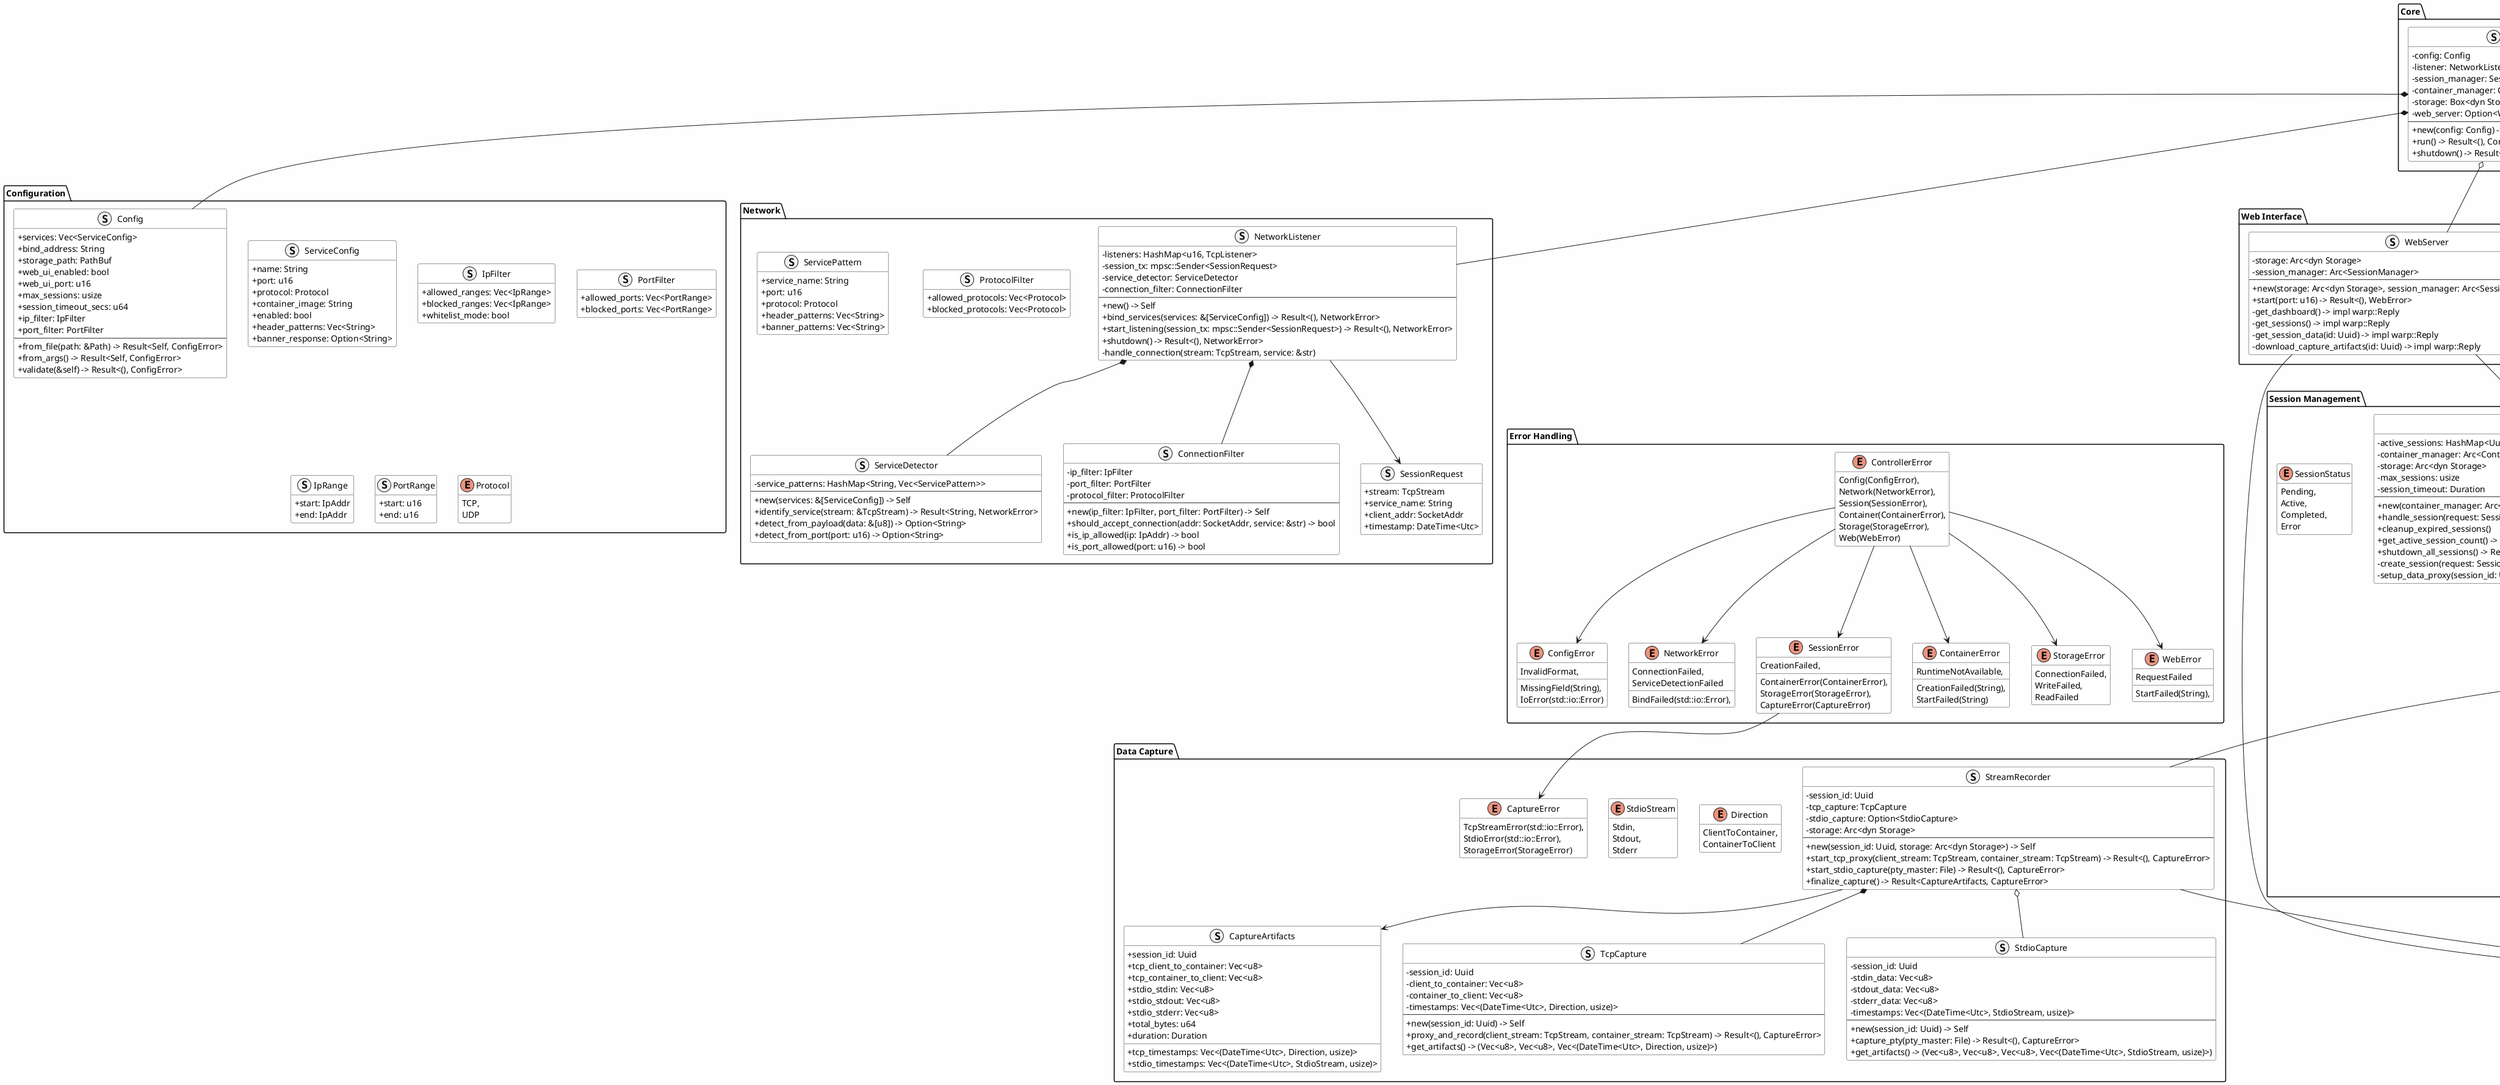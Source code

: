 @startuml

skinparam classAttributeIconSize 0
skinparam groupInheritance 2
hide empty methods
hide empty members
top to bottom direction
skinparam backgroundColor #FEFEFE
skinparam classBackgroundColor #FFFFFF
skinparam classBorderColor #333333

package "Configuration" {
  struct Config {
    + services: Vec<ServiceConfig>
    + bind_address: String
    + storage_path: PathBuf
    + web_ui_enabled: bool
    + web_ui_port: u16
    + max_sessions: usize
    + session_timeout_secs: u64
    + ip_filter: IpFilter
    + port_filter: PortFilter
    --
    + from_file(path: &Path) -> Result<Self, ConfigError>
    + from_args() -> Result<Self, ConfigError>
    + validate(&self) -> Result<(), ConfigError>
  }

  struct ServiceConfig {
    + name: String
    + port: u16
    + protocol: Protocol
    + container_image: String
    + enabled: bool
    + header_patterns: Vec<String>
    + banner_response: Option<String>
  }

  struct IpFilter {
    + allowed_ranges: Vec<IpRange>
    + blocked_ranges: Vec<IpRange>
    + whitelist_mode: bool
  }

  struct PortFilter {
    + allowed_ports: Vec<PortRange>
    + blocked_ports: Vec<PortRange>
  }

  struct IpRange {
    + start: IpAddr
    + end: IpAddr
  }

  struct PortRange {
    + start: u16
    + end: u16
  }

  enum Protocol {
    TCP,
    UDP
  }
}

package "Core" {
  struct Controller {
    - config: Config
    - listener: NetworkListener
    - session_manager: SessionManager
    - container_manager: ContainerManager
    - storage: Box<dyn Storage>
    - web_server: Option<WebServer>
    --
    + new(config: Config) -> Result<Self, ControllerError>
    + run() -> Result<(), ControllerError>
    + shutdown() -> Result<(), ControllerError>
  }
}

package "Network" {
  struct NetworkListener {
    - listeners: HashMap<u16, TcpListener>
    - session_tx: mpsc::Sender<SessionRequest>
    - service_detector: ServiceDetector
    - connection_filter: ConnectionFilter
    --
    + new() -> Self
    + bind_services(services: &[ServiceConfig]) -> Result<(), NetworkError>
    + start_listening(session_tx: mpsc::Sender<SessionRequest>) -> Result<(), NetworkError>
    + shutdown() -> Result<(), NetworkError>
    - handle_connection(stream: TcpStream, service: &str)
  }

  struct ServiceDetector {
    - service_patterns: HashMap<String, Vec<ServicePattern>>
    --
    + new(services: &[ServiceConfig]) -> Self
    + identify_service(stream: &TcpStream) -> Result<String, NetworkError>
    + detect_from_payload(data: &[u8]) -> Option<String>
    + detect_from_port(port: u16) -> Option<String>
  }

  struct ConnectionFilter {
    - ip_filter: IpFilter
    - port_filter: PortFilter
    - protocol_filter: ProtocolFilter
    --
    + new(ip_filter: IpFilter, port_filter: PortFilter) -> Self
    + should_accept_connection(addr: SocketAddr, service: &str) -> bool
    + is_ip_allowed(ip: IpAddr) -> bool
    + is_port_allowed(port: u16) -> bool
  }

  struct ProtocolFilter {
    + allowed_protocols: Vec<Protocol>
    + blocked_protocols: Vec<Protocol>
  }

  struct ServicePattern {
    + service_name: String
    + port: u16
    + protocol: Protocol
    + header_patterns: Vec<String>
    + banner_patterns: Vec<String>
  }

  struct SessionRequest {
    + stream: TcpStream
    + service_name: String
    + client_addr: SocketAddr
    + timestamp: DateTime<Utc>
  }
}

package "Session Management" {
  struct SessionManager {
    - active_sessions: HashMap<Uuid, ActiveSession>
    - container_manager: Arc<ContainerManager>
    - storage: Arc<dyn Storage>
    - max_sessions: usize
    - session_timeout: Duration
    --
    + new(container_manager: Arc<ContainerManager>, storage: Arc<dyn Storage>, max_sessions: usize) -> Self
    + handle_session(request: SessionRequest) -> Result<(), SessionError>
    + cleanup_expired_sessions()
    + get_active_session_count() -> usize
    + shutdown_all_sessions() -> Result<(), SessionError>
    - create_session(request: SessionRequest) -> Result<Session, SessionError>
    - setup_data_proxy(session_id: Uuid, client_stream: TcpStream, container_stream: TcpStream) -> Result<(), SessionError>
  }

  struct Session {
    + id: Uuid
    + service_name: String
    + client_addr: SocketAddr
    + start_time: DateTime<Utc>
    + end_time: Option<DateTime<Utc>>
    + container_id: Option<String>
    + bytes_transferred: u64
    + status: SessionStatus
  }

  struct ActiveSession {
    + session: Session
    + container_handle: Option<ContainerHandle>
    + stream_recorder: StreamRecorder
    + _cleanup_handle: tokio::task::JoinHandle<()>
  }

  enum SessionStatus {
    Pending,
    Active,
    Completed,
    Error
  }
}

package "Data Capture" {
  struct StreamRecorder {
    - session_id: Uuid
    - tcp_capture: TcpCapture
    - stdio_capture: Option<StdioCapture>
    - storage: Arc<dyn Storage>
    --
    + new(session_id: Uuid, storage: Arc<dyn Storage>) -> Self
    + start_tcp_proxy(client_stream: TcpStream, container_stream: TcpStream) -> Result<(), CaptureError>
    + start_stdio_capture(pty_master: File) -> Result<(), CaptureError>
    + finalize_capture() -> Result<CaptureArtifacts, CaptureError>
  }

  struct TcpCapture {
    - session_id: Uuid
    - client_to_container: Vec<u8>
    - container_to_client: Vec<u8>
    - timestamps: Vec<(DateTime<Utc>, Direction, usize)>
    --
    + new(session_id: Uuid) -> Self
    + proxy_and_record(client_stream: TcpStream, container_stream: TcpStream) -> Result<(), CaptureError>
    + get_artifacts() -> (Vec<u8>, Vec<u8>, Vec<(DateTime<Utc>, Direction, usize)>)
  }

  struct StdioCapture {
    - session_id: Uuid
    - stdin_data: Vec<u8>
    - stdout_data: Vec<u8>
    - stderr_data: Vec<u8>
    - timestamps: Vec<(DateTime<Utc>, StdioStream, usize)>
    --
    + new(session_id: Uuid) -> Self
    + capture_pty(pty_master: File) -> Result<(), CaptureError>
    + get_artifacts() -> (Vec<u8>, Vec<u8>, Vec<u8>, Vec<(DateTime<Utc>, StdioStream, usize)>)
  }

  struct CaptureArtifacts {
    + session_id: Uuid
    + tcp_client_to_container: Vec<u8>
    + tcp_container_to_client: Vec<u8>
    + stdio_stdin: Vec<u8>
    + stdio_stdout: Vec<u8>
    + stdio_stderr: Vec<u8>
    + tcp_timestamps: Vec<(DateTime<Utc>, Direction, usize)>
    + stdio_timestamps: Vec<(DateTime<Utc>, StdioStream, usize)>
    + total_bytes: u64
    + duration: Duration
  }

  enum Direction {
    ClientToContainer,
    ContainerToClient
  }

  enum StdioStream {
    Stdin,
    Stdout,
    Stderr
  }

  enum CaptureError {
    TcpStreamError(std::io::Error),
    StdioError(std::io::Error),
    StorageError(StorageError)
  }
}

package "Container Management" {
  struct ContainerManager {
    - runtime: Runtime
    - active_containers: HashMap<String, ContainerHandle>
    --
    + new() -> Result<Self, ContainerError>
    + create_container(service_config: &ServiceConfig) -> Result<ContainerHandle, ContainerError>
    + cleanup_container(handle: ContainerHandle) -> Result<(), ContainerError>
    + cleanup_all_containers() -> Result<(), ContainerError>
    + get_container_stats() -> ContainerStats
  }

  struct ContainerHandle {
    + id: String
    + service_name: String
    + port: u16
    + created_at: DateTime<Utc>
    + process_handle: Option<tokio::process::Child>
    + pty_master: Option<File>
    + tcp_socket: Option<TcpStream>
  }

  struct ContainerStats {
    + active_count: usize
    + total_created: u64
    + failed_count: u64
  }

  enum Runtime {
    SystemdNspawn,
  }
}

package "Storage" {
  interface Storage {
    + save_session(session: &Session) -> Result<(), StorageError>
    + get_sessions(filter: Option<SessionFilter>) -> Result<Vec<Session>, StorageError>
    + save_interaction(session_id: Uuid, data: &[u8]) -> Result<(), StorageError>
    + get_session_data(session_id: Uuid) -> Result<Vec<u8>, StorageError>
    + cleanup_old_sessions(older_than: DateTime<Utc>) -> Result<usize, StorageError>
    + save_capture_artifacts(artifacts: &CaptureArtifacts) -> Result<(), StorageError>
    + get_capture_artifacts(session_id: Uuid) -> Result<CaptureArtifacts, StorageError>
  }

  struct FileStorage {
    - base_path: PathBuf
    - session_index: HashMap<Uuid, PathBuf>
    - artifacts_path: PathBuf
  }

  struct DatabaseStorage {
    - connection_pool: sqlx::Pool<sqlx::Sqlite>
  }

  struct SessionFilter {
    + service_name: Option<String>
    + start_date: Option<DateTime<Utc>>
    + end_date: Option<DateTime<Utc>>
    + client_addr: Option<IpAddr>
    + status: Option<SessionStatus>
  }
}

package "Web Interface" {
  struct WebServer {
    - storage: Arc<dyn Storage>
    - session_manager: Arc<SessionManager>
    --
    + new(storage: Arc<dyn Storage>, session_manager: Arc<SessionManager>) -> Self
    + start(port: u16) -> Result<(), WebError>
    - get_dashboard() -> impl warp::Reply
    - get_sessions() -> impl warp::Reply
    - get_session_data(id: Uuid) -> impl warp::Reply
    - download_capture_artifacts(id: Uuid) -> impl warp::Reply
  }
}

package "Error Handling" {
  enum ControllerError {
    Config(ConfigError),
    Network(NetworkError),
    Session(SessionError),
    Container(ContainerError),
    Storage(StorageError),
    Web(WebError)
  }

  enum ConfigError {
    InvalidFormat,
    MissingField(String),
    IoError(std::io::Error)
  }

  enum NetworkError {
    BindFailed(std::io::Error),
    ConnectionFailed,
    ServiceDetectionFailed
  }

  enum SessionError {
    CreationFailed,
    ContainerError(ContainerError),
    StorageError(StorageError),
    CaptureError(CaptureError)
  }

  enum ContainerError {
    RuntimeNotAvailable,
    CreationFailed(String),
    StartFailed(String)
  }

  enum StorageError {
    ConnectionFailed,
    WriteFailed,
    ReadFailed
  }

  enum WebError {
    StartFailed(String),
    RequestFailed
  }
}

' Relationships
Controller *-- Config
Controller *-- NetworkListener
Controller *-- SessionManager
Controller *-- ContainerManager
Controller o-- Storage
Controller o-- WebServer

NetworkListener *-- ServiceDetector
NetworkListener *-- ConnectionFilter
NetworkListener --> SessionRequest

SessionManager *-- ActiveSession
SessionManager --> ContainerManager
SessionManager --> Storage
ActiveSession *-- Session
ActiveSession *-- StreamRecorder
ActiveSession o-- ContainerHandle

StreamRecorder *-- TcpCapture
StreamRecorder o-- StdioCapture
StreamRecorder --> Storage
StreamRecorder --> CaptureArtifacts

ContainerManager *-- Runtime
ContainerManager --> ContainerHandle

FileStorage ..|> Storage
DatabaseStorage ..|> Storage

WebServer --> Storage
WebServer --> SessionManager

' Error relationships
ControllerError --> ConfigError
ControllerError --> NetworkError
ControllerError --> SessionError
ControllerError --> ContainerError
ControllerError --> StorageError
ControllerError --> WebError

SessionError --> CaptureError

@enduml
